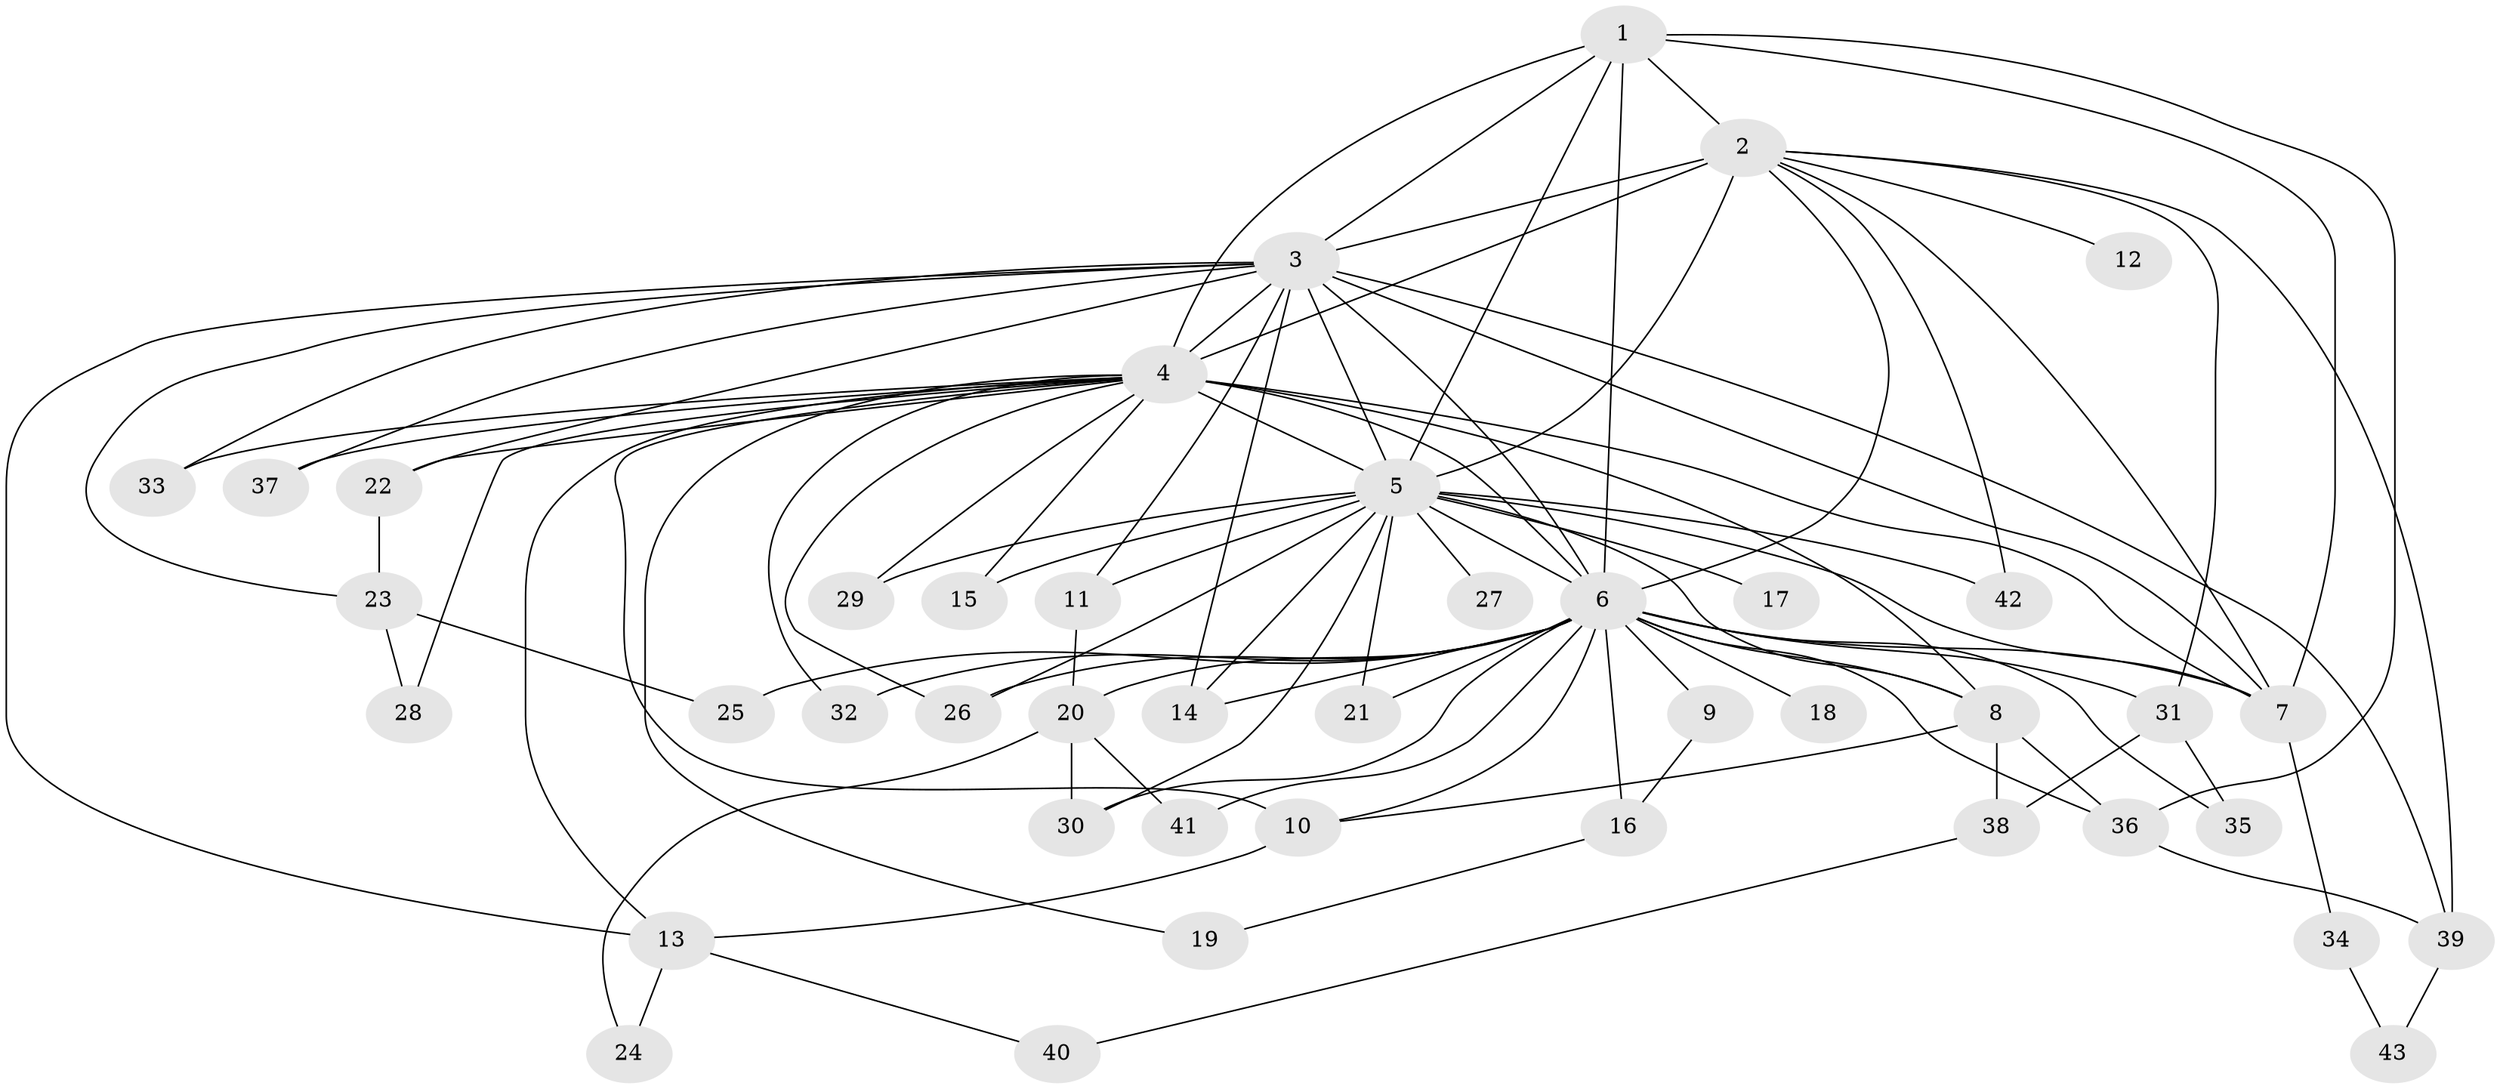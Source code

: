 // original degree distribution, {13: 0.057971014492753624, 18: 0.014492753623188406, 22: 0.014492753623188406, 24: 0.014492753623188406, 32: 0.014492753623188406, 15: 0.014492753623188406, 12: 0.014492753623188406, 2: 0.5362318840579711, 5: 0.043478260869565216, 3: 0.2028985507246377, 4: 0.07246376811594203}
// Generated by graph-tools (version 1.1) at 2025/49/03/04/25 22:49:33]
// undirected, 43 vertices, 95 edges
graph export_dot {
  node [color=gray90,style=filled];
  1;
  2;
  3;
  4;
  5;
  6;
  7;
  8;
  9;
  10;
  11;
  12;
  13;
  14;
  15;
  16;
  17;
  18;
  19;
  20;
  21;
  22;
  23;
  24;
  25;
  26;
  27;
  28;
  29;
  30;
  31;
  32;
  33;
  34;
  35;
  36;
  37;
  38;
  39;
  40;
  41;
  42;
  43;
  1 -- 2 [weight=2.0];
  1 -- 3 [weight=1.0];
  1 -- 4 [weight=3.0];
  1 -- 5 [weight=2.0];
  1 -- 6 [weight=1.0];
  1 -- 7 [weight=1.0];
  1 -- 36 [weight=3.0];
  2 -- 3 [weight=2.0];
  2 -- 4 [weight=4.0];
  2 -- 5 [weight=4.0];
  2 -- 6 [weight=2.0];
  2 -- 7 [weight=3.0];
  2 -- 12 [weight=1.0];
  2 -- 31 [weight=1.0];
  2 -- 39 [weight=1.0];
  2 -- 42 [weight=1.0];
  3 -- 4 [weight=3.0];
  3 -- 5 [weight=2.0];
  3 -- 6 [weight=1.0];
  3 -- 7 [weight=1.0];
  3 -- 11 [weight=1.0];
  3 -- 13 [weight=1.0];
  3 -- 14 [weight=1.0];
  3 -- 22 [weight=1.0];
  3 -- 23 [weight=1.0];
  3 -- 33 [weight=1.0];
  3 -- 37 [weight=1.0];
  3 -- 39 [weight=1.0];
  4 -- 5 [weight=4.0];
  4 -- 6 [weight=3.0];
  4 -- 7 [weight=2.0];
  4 -- 8 [weight=1.0];
  4 -- 10 [weight=3.0];
  4 -- 13 [weight=1.0];
  4 -- 15 [weight=1.0];
  4 -- 19 [weight=1.0];
  4 -- 22 [weight=1.0];
  4 -- 26 [weight=1.0];
  4 -- 28 [weight=1.0];
  4 -- 29 [weight=1.0];
  4 -- 32 [weight=1.0];
  4 -- 33 [weight=1.0];
  4 -- 37 [weight=1.0];
  5 -- 6 [weight=2.0];
  5 -- 7 [weight=2.0];
  5 -- 8 [weight=1.0];
  5 -- 11 [weight=1.0];
  5 -- 14 [weight=3.0];
  5 -- 15 [weight=1.0];
  5 -- 17 [weight=1.0];
  5 -- 21 [weight=1.0];
  5 -- 26 [weight=1.0];
  5 -- 27 [weight=1.0];
  5 -- 29 [weight=3.0];
  5 -- 30 [weight=1.0];
  5 -- 42 [weight=1.0];
  6 -- 7 [weight=2.0];
  6 -- 8 [weight=2.0];
  6 -- 9 [weight=1.0];
  6 -- 10 [weight=1.0];
  6 -- 14 [weight=1.0];
  6 -- 16 [weight=1.0];
  6 -- 18 [weight=1.0];
  6 -- 20 [weight=2.0];
  6 -- 21 [weight=1.0];
  6 -- 25 [weight=1.0];
  6 -- 26 [weight=1.0];
  6 -- 30 [weight=1.0];
  6 -- 31 [weight=1.0];
  6 -- 32 [weight=1.0];
  6 -- 35 [weight=1.0];
  6 -- 36 [weight=1.0];
  6 -- 41 [weight=1.0];
  7 -- 34 [weight=1.0];
  8 -- 10 [weight=1.0];
  8 -- 36 [weight=1.0];
  8 -- 38 [weight=1.0];
  9 -- 16 [weight=1.0];
  10 -- 13 [weight=1.0];
  11 -- 20 [weight=1.0];
  13 -- 24 [weight=1.0];
  13 -- 40 [weight=1.0];
  16 -- 19 [weight=1.0];
  20 -- 24 [weight=1.0];
  20 -- 30 [weight=1.0];
  20 -- 41 [weight=1.0];
  22 -- 23 [weight=1.0];
  23 -- 25 [weight=1.0];
  23 -- 28 [weight=1.0];
  31 -- 35 [weight=1.0];
  31 -- 38 [weight=1.0];
  34 -- 43 [weight=1.0];
  36 -- 39 [weight=1.0];
  38 -- 40 [weight=1.0];
  39 -- 43 [weight=1.0];
}
